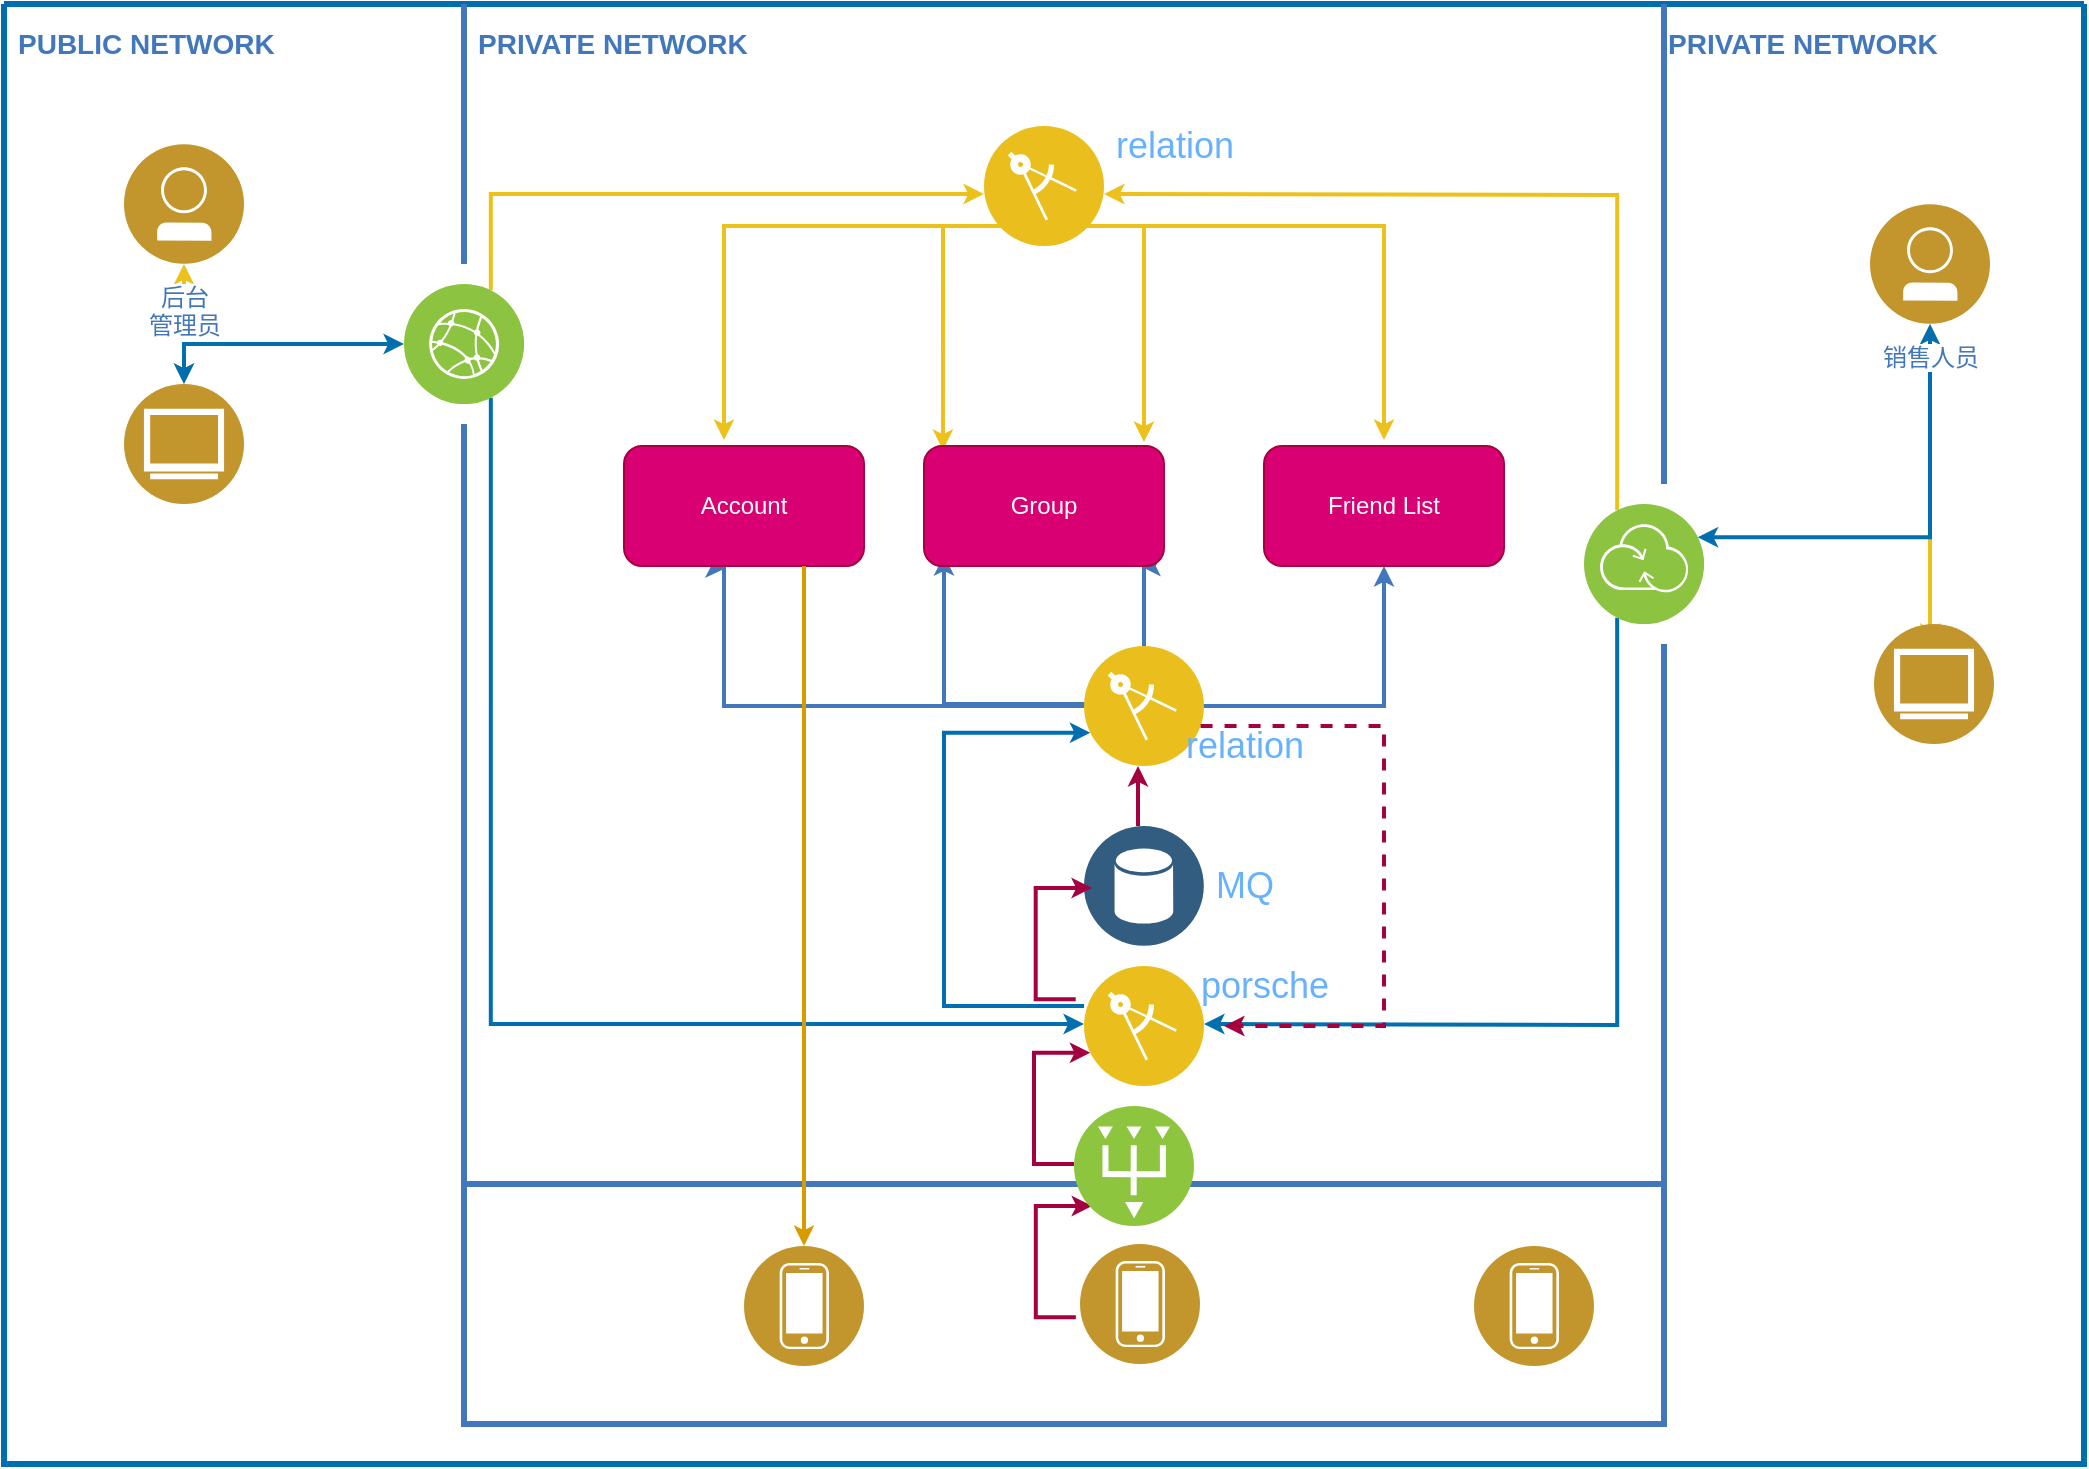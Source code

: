 <mxfile version="14.1.3" type="github">
  <diagram id="2f404044-711c-603c-8f00-f6bb4c023d3c" name="Page-1">
    <mxGraphModel dx="1303" dy="805" grid="1" gridSize="10" guides="1" tooltips="1" connect="1" arrows="1" fold="1" page="1" pageScale="1" pageWidth="1169" pageHeight="827" background="#ffffff" math="0" shadow="0">
      <root>
        <mxCell id="0" />
        <mxCell id="1" parent="0" />
        <mxCell id="21" value="" style="swimlane;shadow=0;strokeColor=#006EAF;fillColor=#1ba1e2;fontColor=#ffffff;align=right;startSize=0;collapsible=0;noLabel=1;strokeWidth=3;" parent="1" vertex="1">
          <mxGeometry x="80" y="49" width="1040" height="730" as="geometry" />
        </mxCell>
        <mxCell id="23" style="edgeStyle=orthogonalEdgeStyle;rounded=0;html=1;labelBackgroundColor=#ffffff;jettySize=auto;orthogonalLoop=1;strokeColor=#EDC11C;fontColor=#000000;startArrow=classic;startFill=1;strokeWidth=2;endSize=4;startSize=4;" parent="21" source="2" edge="1">
          <mxGeometry relative="1" as="geometry">
            <mxPoint x="90" y="190" as="targetPoint" />
          </mxGeometry>
        </mxCell>
        <mxCell id="31" style="edgeStyle=orthogonalEdgeStyle;rounded=0;html=1;entryX=0.25;entryY=0;labelBackgroundColor=#ffffff;jettySize=auto;orthogonalLoop=1;strokeColor=#EDC11C;fontColor=#000000;startArrow=classic;strokeWidth=2;endSize=4;startSize=4;endArrow=none;endFill=0;" parent="21" target="13" edge="1">
          <mxGeometry relative="1" as="geometry">
            <mxPoint x="550" y="95" as="sourcePoint" />
          </mxGeometry>
        </mxCell>
        <mxCell id="32" style="edgeStyle=orthogonalEdgeStyle;rounded=0;html=1;entryX=0.75;entryY=0;labelBackgroundColor=#ffffff;jettySize=auto;orthogonalLoop=1;strokeColor=#EDC11C;fontColor=#000000;startArrow=classic;strokeWidth=2;endSize=4;startSize=4;endArrow=none;endFill=0;" parent="21" target="5" edge="1">
          <mxGeometry relative="1" as="geometry">
            <Array as="points">
              <mxPoint x="243" y="95" />
            </Array>
            <mxPoint x="490" y="95" as="sourcePoint" />
          </mxGeometry>
        </mxCell>
        <mxCell id="27" style="edgeStyle=orthogonalEdgeStyle;rounded=0;html=1;labelBackgroundColor=#ffffff;jettySize=auto;orthogonalLoop=1;strokeColor=#4277BB;fontColor=#000000;strokeWidth=2;endSize=4;startSize=4;startArrow=classic;startFill=1;exitX=0.425;exitY=1.017;exitDx=0;exitDy=0;exitPerimeter=0;entryX=0.5;entryY=1;entryDx=0;entryDy=0;" parent="21" source="w96-KTKLScIXot9OqA33-70" target="w96-KTKLScIXot9OqA33-72" edge="1">
          <mxGeometry relative="1" as="geometry">
            <Array as="points">
              <mxPoint x="360" y="282" />
              <mxPoint x="360" y="351" />
              <mxPoint x="690" y="351" />
            </Array>
            <mxPoint x="360" y="291" as="sourcePoint" />
            <mxPoint x="690" y="291" as="targetPoint" />
          </mxGeometry>
        </mxCell>
        <mxCell id="29" style="edgeStyle=orthogonalEdgeStyle;rounded=0;html=1;labelBackgroundColor=#ffffff;jettySize=auto;orthogonalLoop=1;strokeColor=#EDC11C;fontColor=#000000;startArrow=classic;strokeWidth=2;endSize=4;startSize=4;" parent="21" edge="1">
          <mxGeometry relative="1" as="geometry">
            <Array as="points">
              <mxPoint x="360" y="111" />
              <mxPoint x="690" y="111" />
            </Array>
            <mxPoint x="360" y="218" as="sourcePoint" />
            <mxPoint x="690" y="218" as="targetPoint" />
          </mxGeometry>
        </mxCell>
        <mxCell id="28" style="edgeStyle=orthogonalEdgeStyle;rounded=0;html=1;labelBackgroundColor=#ffffff;jettySize=auto;orthogonalLoop=1;strokeColor=#4277BB;fontColor=#000000;strokeWidth=2;endSize=4;startSize=4;startArrow=classic;startFill=1;entryX=0.9;entryY=1;entryDx=0;entryDy=0;entryPerimeter=0;" parent="21" target="w96-KTKLScIXot9OqA33-71" edge="1">
          <mxGeometry relative="1" as="geometry">
            <Array as="points">
              <mxPoint x="470" y="350" />
              <mxPoint x="570" y="350" />
              <mxPoint x="570" y="281" />
            </Array>
            <mxPoint x="470" y="275.58" as="sourcePoint" />
            <mxPoint x="570" y="295" as="targetPoint" />
          </mxGeometry>
        </mxCell>
        <mxCell id="30" style="edgeStyle=orthogonalEdgeStyle;rounded=0;html=1;labelBackgroundColor=#ffffff;jettySize=auto;orthogonalLoop=1;strokeColor=#EDC11C;fontColor=#000000;startArrow=classic;strokeWidth=2;endSize=4;startSize=4;exitX=0.079;exitY=0.033;exitDx=0;exitDy=0;exitPerimeter=0;" parent="21" source="w96-KTKLScIXot9OqA33-71" edge="1">
          <mxGeometry relative="1" as="geometry">
            <Array as="points">
              <mxPoint x="470" y="111" />
              <mxPoint x="570" y="111" />
            </Array>
            <mxPoint x="470" y="200.42" as="sourcePoint" />
            <mxPoint x="570" y="219" as="targetPoint" />
          </mxGeometry>
        </mxCell>
        <mxCell id="26" style="edgeStyle=orthogonalEdgeStyle;rounded=0;html=1;labelBackgroundColor=#ffffff;jettySize=auto;orthogonalLoop=1;strokeColor=#006EAF;fontColor=#000000;entryX=0.75;entryY=1;strokeWidth=2;endSize=4;startSize=4;startArrow=classic;startFill=1;endArrow=none;endFill=0;fillColor=#1ba1e2;" parent="21" target="5" edge="1">
          <mxGeometry relative="1" as="geometry">
            <Array as="points">
              <mxPoint x="243" y="510" />
            </Array>
            <mxPoint x="540" y="510" as="sourcePoint" />
          </mxGeometry>
        </mxCell>
        <mxCell id="38" style="edgeStyle=orthogonalEdgeStyle;rounded=0;html=1;entryX=0.25;entryY=1;labelBackgroundColor=#ffffff;jettySize=auto;orthogonalLoop=1;strokeColor=#006EAF;fontColor=#000000;strokeWidth=2;endSize=4;startSize=4;startArrow=classic;startFill=1;endArrow=none;endFill=0;fillColor=#1ba1e2;" parent="21" target="13" edge="1">
          <mxGeometry relative="1" as="geometry">
            <mxPoint x="600" y="510" as="sourcePoint" />
          </mxGeometry>
        </mxCell>
        <mxCell id="33" style="edgeStyle=orthogonalEdgeStyle;rounded=0;html=1;labelBackgroundColor=#ffffff;jettySize=auto;orthogonalLoop=1;strokeColor=#EDC11C;fontColor=#000000;startArrow=classic;strokeWidth=2;endSize=4;startSize=4;" parent="21" source="14" edge="1">
          <mxGeometry relative="1" as="geometry">
            <mxPoint x="963" y="320" as="targetPoint" />
          </mxGeometry>
        </mxCell>
        <mxCell id="34" style="edgeStyle=orthogonalEdgeStyle;rounded=0;html=1;entryX=1;entryY=0.25;labelBackgroundColor=#ffffff;jettySize=auto;orthogonalLoop=1;strokeColor=#006EAF;fontColor=#000000;startArrow=classic;strokeWidth=2;endSize=4;startSize=4;fillColor=#1ba1e2;" parent="21" source="14" target="13" edge="1">
          <mxGeometry relative="1" as="geometry">
            <mxPoint x="859.706" y="266.824" as="targetPoint" />
            <Array as="points">
              <mxPoint x="963" y="267" />
            </Array>
          </mxGeometry>
        </mxCell>
        <mxCell id="2" value="后台&lt;br&gt;管理员" style="aspect=fixed;perimeter=ellipsePerimeter;html=1;align=center;shadow=0;dashed=0;image;image=img/lib/ibm/users/user.svg;strokeColor=#FF0000;fillColor=#FFFF66;gradientColor=none;fontColor=#4277BB;labelBackgroundColor=#ffffff;fontSize=12;spacingTop=3;" parent="21" vertex="1">
          <mxGeometry x="60" y="70" width="60" height="60" as="geometry" />
        </mxCell>
        <mxCell id="62" style="edgeStyle=orthogonalEdgeStyle;rounded=0;html=1;labelBackgroundColor=#ffffff;startArrow=classic;startFill=1;startSize=4;endSize=4;jettySize=auto;orthogonalLoop=1;strokeColor=#006EAF;strokeWidth=2;fontSize=12;fontColor=#4277BB;fillColor=#1ba1e2;" parent="21" target="5" edge="1">
          <mxGeometry relative="1" as="geometry">
            <Array as="points">
              <mxPoint x="90" y="170" />
            </Array>
            <mxPoint x="90" y="190" as="sourcePoint" />
          </mxGeometry>
        </mxCell>
        <mxCell id="5" value="" style="aspect=fixed;perimeter=ellipsePerimeter;html=1;align=center;shadow=0;dashed=0;image;image=img/lib/ibm/infrastructure/edge_services.svg;strokeColor=#FF0000;fillColor=#FFFF66;gradientColor=none;fontColor=#4277BB;labelBackgroundColor=#ffffff;spacingTop=3;" parent="21" vertex="1">
          <mxGeometry x="200" y="140" width="60" height="60" as="geometry" />
        </mxCell>
        <mxCell id="13" value="&lt;br&gt;" style="aspect=fixed;perimeter=ellipsePerimeter;html=1;align=center;shadow=0;dashed=0;image;image=img/lib/ibm/infrastructure/transformation_connectivity.svg;strokeColor=#FF0000;fillColor=#FFFF66;gradientColor=none;fontColor=#4277BB;labelBackgroundColor=#ffffff;spacingTop=3;" parent="21" vertex="1">
          <mxGeometry x="790" y="250" width="60" height="60" as="geometry" />
        </mxCell>
        <mxCell id="14" value="销售人员" style="aspect=fixed;perimeter=ellipsePerimeter;html=1;align=center;shadow=0;dashed=0;image;image=img/lib/ibm/users/user.svg;strokeColor=#FF0000;fillColor=#FFFF66;gradientColor=none;fontColor=#4277BB;labelBackgroundColor=#ffffff;spacingTop=3;" parent="21" vertex="1">
          <mxGeometry x="933" y="100" width="60" height="60" as="geometry" />
        </mxCell>
        <mxCell id="39" value="" style="swimlane;shadow=0;labelBackgroundColor=#007FFF;strokeColor=#4277BB;fillColor=none;gradientColor=none;fontColor=#000000;align=right;collapsible=0;startSize=0;strokeWidth=3;" parent="21" vertex="1">
          <mxGeometry x="230" y="590" width="600" height="120" as="geometry" />
        </mxCell>
        <mxCell id="I-lYZA_v-WWdvQ03mxnC-62" value="" style="aspect=fixed;perimeter=ellipsePerimeter;html=1;align=center;shadow=0;dashed=0;fontColor=#4277BB;labelBackgroundColor=#ffffff;fontSize=12;spacingTop=3;image;image=img/lib/ibm/users/device.svg;" parent="39" vertex="1">
          <mxGeometry x="140" y="31" width="60" height="60" as="geometry" />
        </mxCell>
        <mxCell id="I-lYZA_v-WWdvQ03mxnC-63" value="" style="aspect=fixed;perimeter=ellipsePerimeter;html=1;align=center;shadow=0;dashed=0;fontColor=#4277BB;labelBackgroundColor=#ffffff;fontSize=12;spacingTop=3;image;image=img/lib/ibm/users/device.svg;" parent="39" vertex="1">
          <mxGeometry x="308" y="30" width="60" height="60" as="geometry" />
        </mxCell>
        <mxCell id="I-lYZA_v-WWdvQ03mxnC-64" value="" style="aspect=fixed;perimeter=ellipsePerimeter;html=1;align=center;shadow=0;dashed=0;fontColor=#4277BB;labelBackgroundColor=#ffffff;fontSize=12;spacingTop=3;image;image=img/lib/ibm/users/device.svg;" parent="39" vertex="1">
          <mxGeometry x="505" y="31" width="60" height="60" as="geometry" />
        </mxCell>
        <mxCell id="w96-KTKLScIXot9OqA33-68" style="edgeStyle=orthogonalEdgeStyle;rounded=0;html=1;entryX=0;entryY=0.75;labelBackgroundColor=#ffffff;jettySize=auto;orthogonalLoop=1;strokeColor=#A50040;fontColor=#000000;strokeWidth=2;endSize=4;startSize=4;entryDx=0;entryDy=0;fillColor=#d80073;" edge="1" parent="39">
          <mxGeometry relative="1" as="geometry">
            <mxPoint x="314.087" y="11.016" as="targetPoint" />
            <Array as="points">
              <mxPoint x="285.92" y="66.6" />
              <mxPoint x="285.92" y="10.6" />
            </Array>
            <mxPoint x="305.92" y="66.6" as="sourcePoint" />
          </mxGeometry>
        </mxCell>
        <mxCell id="22" value="PUBLIC NETWORK" style="text;html=1;align=left;verticalAlign=middle;fontColor=#4277BB;shadow=0;dashed=0;strokeColor=none;fillColor=none;labelBackgroundColor=none;fontStyle=1;fontSize=14;spacingLeft=5;" parent="21" vertex="1">
          <mxGeometry y="10" width="150" height="20" as="geometry" />
        </mxCell>
        <mxCell id="43" value="" style="line;strokeWidth=3;direction=south;html=1;shadow=0;labelBackgroundColor=none;fillColor=none;gradientColor=none;fontSize=12;fontColor=#4277BB;align=right;strokeColor=#4277BB;" parent="21" vertex="1">
          <mxGeometry x="225" width="10" height="130" as="geometry" />
        </mxCell>
        <mxCell id="44" value="" style="line;strokeWidth=3;direction=south;html=1;shadow=0;labelBackgroundColor=none;fillColor=none;gradientColor=none;fontSize=12;fontColor=#4277BB;align=right;strokeColor=#4277BB;" parent="21" vertex="1">
          <mxGeometry x="225" y="210" width="10" height="380" as="geometry" />
        </mxCell>
        <mxCell id="46" value="" style="line;strokeWidth=3;direction=south;html=1;shadow=0;labelBackgroundColor=none;fillColor=none;gradientColor=none;fontSize=12;fontColor=#4277BB;align=right;strokeColor=#4277BB;" parent="21" vertex="1">
          <mxGeometry x="825" y="320" width="10" height="270" as="geometry" />
        </mxCell>
        <mxCell id="47" value="" style="line;strokeWidth=3;direction=south;html=1;shadow=0;labelBackgroundColor=none;fillColor=none;gradientColor=none;fontSize=12;fontColor=#4277BB;align=right;strokeColor=#4277BB;" parent="21" vertex="1">
          <mxGeometry x="825" width="10" height="240" as="geometry" />
        </mxCell>
        <mxCell id="48" value="PRIVATE NETWORK" style="text;html=1;align=left;verticalAlign=middle;fontColor=#4277BB;shadow=0;dashed=0;strokeColor=none;fillColor=none;labelBackgroundColor=none;fontStyle=1;fontSize=14;spacingLeft=5;" parent="21" vertex="1">
          <mxGeometry x="230" y="10" width="150" height="20" as="geometry" />
        </mxCell>
        <mxCell id="49" value="PRIVATE NETWORK" style="text;html=1;align=left;verticalAlign=middle;fontColor=#4277BB;shadow=0;dashed=0;strokeColor=none;fillColor=none;labelBackgroundColor=none;fontStyle=1;fontSize=14;spacingLeft=5;" parent="21" vertex="1">
          <mxGeometry x="825" y="10" width="185" height="20" as="geometry" />
        </mxCell>
        <mxCell id="I-lYZA_v-WWdvQ03mxnC-65" value="" style="aspect=fixed;perimeter=ellipsePerimeter;html=1;align=center;shadow=0;dashed=0;fontColor=#4277BB;labelBackgroundColor=#ffffff;fontSize=12;spacingTop=3;image;image=img/lib/ibm/vpc/PublicGateway.svg;direction=south;" parent="21" vertex="1">
          <mxGeometry x="535" y="551" width="60" height="60" as="geometry" />
        </mxCell>
        <mxCell id="I-lYZA_v-WWdvQ03mxnC-66" value="" style="aspect=fixed;perimeter=ellipsePerimeter;html=1;align=center;shadow=0;dashed=0;fontColor=#4277BB;labelBackgroundColor=#ffffff;fontSize=12;spacingTop=3;image;image=img/lib/ibm/applications/enterprise_applications.svg;" parent="21" vertex="1">
          <mxGeometry x="540" y="481" width="60" height="60" as="geometry" />
        </mxCell>
        <mxCell id="I-lYZA_v-WWdvQ03mxnC-69" value="" style="aspect=fixed;perimeter=ellipsePerimeter;html=1;align=center;shadow=0;dashed=0;fontColor=#4277BB;labelBackgroundColor=#ffffff;fontSize=12;spacingTop=3;image;image=img/lib/ibm/users/browser.svg;" parent="21" vertex="1">
          <mxGeometry x="60" y="190" width="60" height="60" as="geometry" />
        </mxCell>
        <mxCell id="I-lYZA_v-WWdvQ03mxnC-70" value="" style="aspect=fixed;perimeter=ellipsePerimeter;html=1;align=center;shadow=0;dashed=0;fontColor=#4277BB;labelBackgroundColor=#ffffff;fontSize=12;spacingTop=3;image;image=img/lib/ibm/users/browser.svg;" parent="21" vertex="1">
          <mxGeometry x="935" y="310" width="60" height="60" as="geometry" />
        </mxCell>
        <mxCell id="w96-KTKLScIXot9OqA33-62" value="" style="aspect=fixed;perimeter=ellipsePerimeter;html=1;align=center;shadow=0;dashed=0;fontColor=#4277BB;labelBackgroundColor=#ffffff;fontSize=12;spacingTop=3;image;image=img/lib/ibm/applications/enterprise_applications.svg;" vertex="1" parent="21">
          <mxGeometry x="540" y="321" width="60" height="60" as="geometry" />
        </mxCell>
        <mxCell id="w96-KTKLScIXot9OqA33-65" style="edgeStyle=orthogonalEdgeStyle;rounded=0;html=1;entryX=0;entryY=0.75;labelBackgroundColor=#ffffff;jettySize=auto;orthogonalLoop=1;strokeColor=#A50040;fontColor=#000000;strokeWidth=2;endSize=4;startSize=4;entryDx=0;entryDy=0;fillColor=#d80073;" edge="1" parent="21" target="I-lYZA_v-WWdvQ03mxnC-66">
          <mxGeometry relative="1" as="geometry">
            <mxPoint x="452" y="390" as="targetPoint" />
            <Array as="points">
              <mxPoint x="515" y="580" />
              <mxPoint x="515" y="524" />
            </Array>
            <mxPoint x="535" y="580" as="sourcePoint" />
          </mxGeometry>
        </mxCell>
        <mxCell id="w96-KTKLScIXot9OqA33-66" value="" style="aspect=fixed;perimeter=ellipsePerimeter;html=1;align=center;shadow=0;dashed=0;image;image=img/lib/ibm/data/data_services.svg;strokeColor=#FF0000;fillColor=#FFFF66;gradientColor=none;fontColor=#4277BB;labelBackgroundColor=#ffffff;spacingTop=3;" vertex="1" parent="21">
          <mxGeometry x="540" y="411" width="60" height="60" as="geometry" />
        </mxCell>
        <mxCell id="w96-KTKLScIXot9OqA33-67" style="edgeStyle=orthogonalEdgeStyle;rounded=0;html=1;entryX=0;entryY=0.75;labelBackgroundColor=#ffffff;jettySize=auto;orthogonalLoop=1;strokeColor=#A50040;fontColor=#000000;strokeWidth=2;endSize=4;startSize=4;entryDx=0;entryDy=0;fillColor=#d80073;" edge="1" parent="21">
          <mxGeometry relative="1" as="geometry">
            <mxPoint x="543.997" y="442.016" as="targetPoint" />
            <Array as="points">
              <mxPoint x="515.83" y="497.6" />
              <mxPoint x="515.83" y="441.6" />
            </Array>
            <mxPoint x="535.83" y="497.6" as="sourcePoint" />
          </mxGeometry>
        </mxCell>
        <mxCell id="w96-KTKLScIXot9OqA33-69" style="edgeStyle=orthogonalEdgeStyle;rounded=0;html=1;labelBackgroundColor=#ffffff;jettySize=auto;orthogonalLoop=1;strokeColor=#A50040;fontColor=#000000;strokeWidth=2;endSize=4;startSize=4;fillColor=#d80073;" edge="1" parent="21">
          <mxGeometry relative="1" as="geometry">
            <mxPoint x="567" y="381" as="targetPoint" />
            <Array as="points">
              <mxPoint x="566.83" y="411" />
              <mxPoint x="566.83" y="355" />
            </Array>
            <mxPoint x="567" y="411" as="sourcePoint" />
          </mxGeometry>
        </mxCell>
        <mxCell id="w96-KTKLScIXot9OqA33-70" value="Account" style="rounded=1;whiteSpace=wrap;html=1;fillColor=#d80073;strokeColor=#A50040;fontColor=#ffffff;" vertex="1" parent="21">
          <mxGeometry x="310" y="221" width="120" height="60" as="geometry" />
        </mxCell>
        <mxCell id="w96-KTKLScIXot9OqA33-71" value="Group" style="rounded=1;whiteSpace=wrap;html=1;fillColor=#d80073;strokeColor=#A50040;fontColor=#ffffff;" vertex="1" parent="21">
          <mxGeometry x="460" y="221" width="120" height="60" as="geometry" />
        </mxCell>
        <mxCell id="w96-KTKLScIXot9OqA33-72" value="Friend List" style="rounded=1;whiteSpace=wrap;html=1;fillColor=#d80073;strokeColor=#A50040;fontColor=#ffffff;" vertex="1" parent="21">
          <mxGeometry x="630" y="221" width="120" height="60" as="geometry" />
        </mxCell>
        <mxCell id="w96-KTKLScIXot9OqA33-73" value="" style="aspect=fixed;perimeter=ellipsePerimeter;html=1;align=center;shadow=0;dashed=0;fontColor=#4277BB;labelBackgroundColor=#ffffff;fontSize=12;spacingTop=3;image;image=img/lib/ibm/applications/enterprise_applications.svg;" vertex="1" parent="21">
          <mxGeometry x="490" y="61" width="60" height="60" as="geometry" />
        </mxCell>
        <mxCell id="w96-KTKLScIXot9OqA33-75" value="&lt;font color=&quot;#66b2ff&quot; style=&quot;font-size: 18px&quot;&gt;MQ&lt;/font&gt;" style="text;html=1;resizable=0;autosize=1;align=center;verticalAlign=middle;points=[];fillColor=none;strokeColor=none;rounded=0;" vertex="1" parent="21">
          <mxGeometry x="600" y="431" width="40" height="20" as="geometry" />
        </mxCell>
        <mxCell id="w96-KTKLScIXot9OqA33-76" value="&lt;font color=&quot;#66b2ff&quot;&gt;&lt;span style=&quot;font-size: 18px&quot;&gt;porsche&lt;/span&gt;&lt;/font&gt;" style="text;html=1;resizable=0;autosize=1;align=center;verticalAlign=middle;points=[];fillColor=none;strokeColor=none;rounded=0;" vertex="1" parent="21">
          <mxGeometry x="590" y="481" width="80" height="20" as="geometry" />
        </mxCell>
        <mxCell id="w96-KTKLScIXot9OqA33-77" value="&lt;font color=&quot;#66b2ff&quot;&gt;&lt;span style=&quot;font-size: 18px&quot;&gt;relation&lt;/span&gt;&lt;/font&gt;" style="text;html=1;resizable=0;autosize=1;align=center;verticalAlign=middle;points=[];fillColor=none;strokeColor=none;rounded=0;" vertex="1" parent="21">
          <mxGeometry x="585" y="361" width="70" height="20" as="geometry" />
        </mxCell>
        <mxCell id="w96-KTKLScIXot9OqA33-78" value="&lt;font color=&quot;#66b2ff&quot;&gt;&lt;span style=&quot;font-size: 18px&quot;&gt;relation&lt;/span&gt;&lt;/font&gt;" style="text;html=1;resizable=0;autosize=1;align=center;verticalAlign=middle;points=[];fillColor=none;strokeColor=none;rounded=0;" vertex="1" parent="21">
          <mxGeometry x="550" y="61" width="70" height="20" as="geometry" />
        </mxCell>
        <mxCell id="w96-KTKLScIXot9OqA33-79" style="edgeStyle=orthogonalEdgeStyle;rounded=0;html=1;labelBackgroundColor=#ffffff;jettySize=auto;orthogonalLoop=1;strokeColor=#A50040;fontColor=#000000;strokeWidth=2;endSize=4;startSize=4;fillColor=#d80073;dashed=1;" edge="1" parent="21" source="w96-KTKLScIXot9OqA33-62">
          <mxGeometry relative="1" as="geometry">
            <mxPoint x="610" y="511" as="targetPoint" />
            <Array as="points">
              <mxPoint x="690" y="361" />
              <mxPoint x="690" y="511" />
            </Array>
            <mxPoint x="710.03" y="436.6" as="sourcePoint" />
          </mxGeometry>
        </mxCell>
        <mxCell id="w96-KTKLScIXot9OqA33-80" style="edgeStyle=orthogonalEdgeStyle;rounded=0;html=1;labelBackgroundColor=#ffffff;jettySize=auto;orthogonalLoop=1;strokeColor=#d79b00;fontColor=#000000;strokeWidth=2;endSize=4;startSize=4;startArrow=classic;startFill=1;endArrow=none;endFill=0;gradientColor=#ffa500;fillColor=#ffcd28;exitX=0.5;exitY=0;exitDx=0;exitDy=0;" edge="1" parent="21" source="I-lYZA_v-WWdvQ03mxnC-62" target="w96-KTKLScIXot9OqA33-70">
          <mxGeometry relative="1" as="geometry">
            <Array as="points">
              <mxPoint x="400" y="331" />
              <mxPoint x="400" y="331" />
            </Array>
            <mxPoint x="550" y="520" as="sourcePoint" />
            <mxPoint x="253.416" y="206.833" as="targetPoint" />
          </mxGeometry>
        </mxCell>
        <mxCell id="w96-KTKLScIXot9OqA33-84" style="edgeStyle=orthogonalEdgeStyle;rounded=0;html=1;labelBackgroundColor=#ffffff;jettySize=auto;orthogonalLoop=1;strokeColor=#006EAF;fontColor=#000000;strokeWidth=2;endSize=4;startSize=4;startArrow=classic;startFill=1;endArrow=none;endFill=0;fillColor=#1ba1e2;exitX=0;exitY=0.75;exitDx=0;exitDy=0;" edge="1" parent="21" source="w96-KTKLScIXot9OqA33-62">
          <mxGeometry relative="1" as="geometry">
            <Array as="points">
              <mxPoint x="470" y="364" />
              <mxPoint x="470" y="501" />
              <mxPoint x="540" y="501" />
            </Array>
            <mxPoint x="550" y="520" as="sourcePoint" />
            <mxPoint x="540" y="501" as="targetPoint" />
          </mxGeometry>
        </mxCell>
      </root>
    </mxGraphModel>
  </diagram>
</mxfile>

